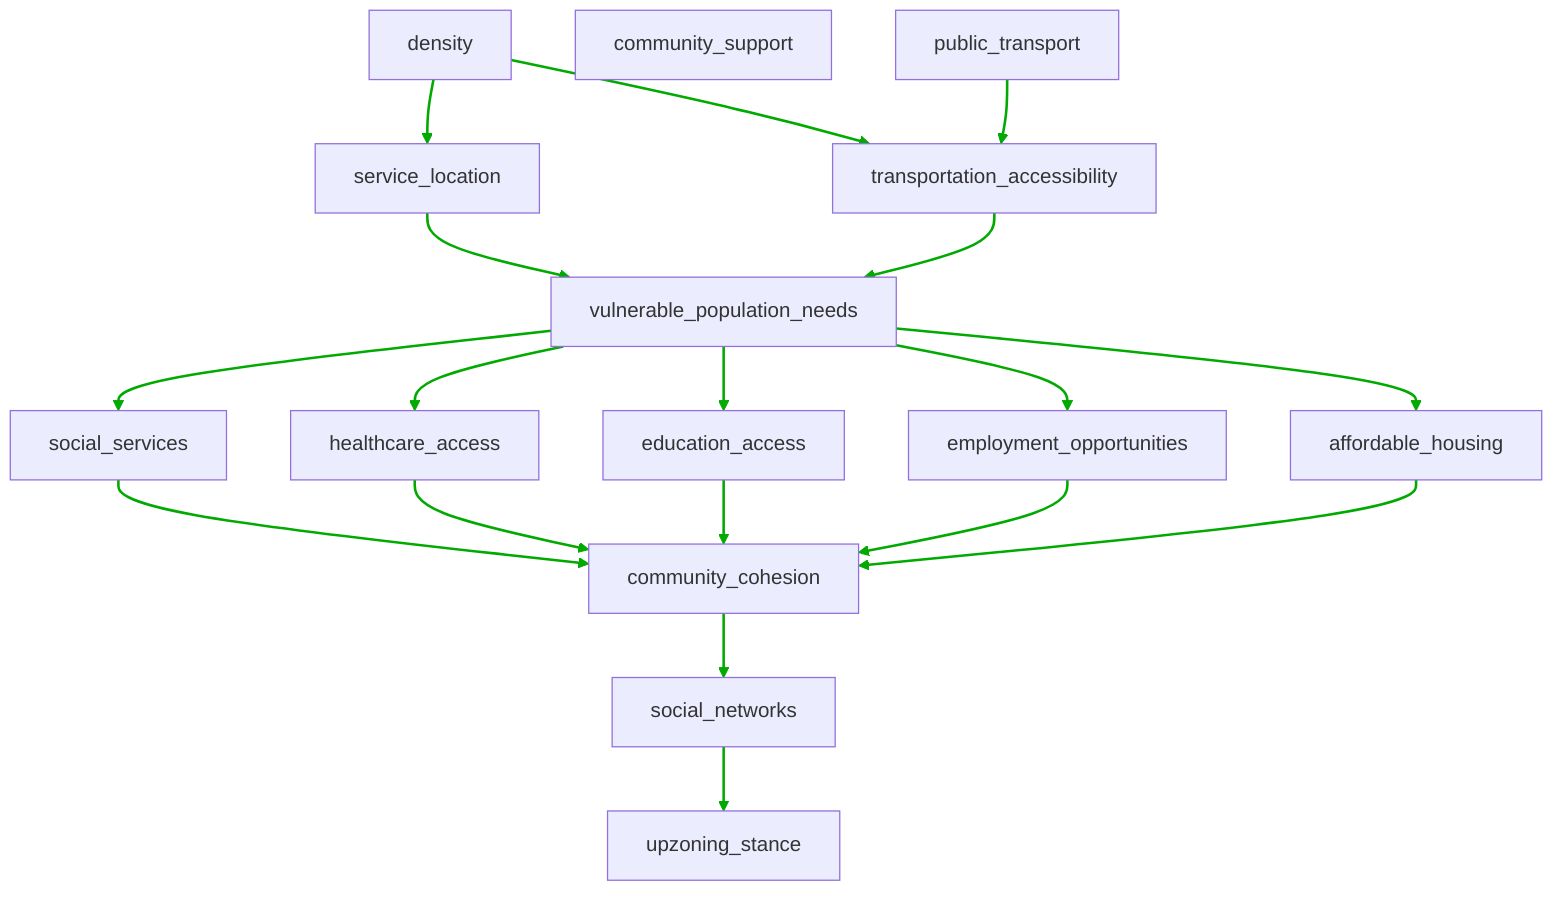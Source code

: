 flowchart TD
n1[density]
n2[service_location]
n3[transportation_accessibility]
n4[community_support]
n5[vulnerable_population_needs]
n6[social_services]
n7[healthcare_access]
n8[education_access]
n9[employment_opportunities]
n10[affordable_housing]
n11[public_transport]
n12[community_cohesion]
n13[social_networks]
n14[upzoning_stance]
n1 --> n2
n1 --> n3
n2 --> n5
n3 --> n5
n5 --> n6
n5 --> n7
n5 --> n8
n5 --> n9
n5 --> n10
n6 --> n12
n7 --> n12
n8 --> n12
n9 --> n12
n10 --> n12
n11 --> n3
n12 --> n13
n13 --> n14
linkStyle 0 stroke:#00AA00,stroke-width:2px
linkStyle 1 stroke:#00AA00,stroke-width:2px
linkStyle 2 stroke:#00AA00,stroke-width:2px
linkStyle 3 stroke:#00AA00,stroke-width:2px
linkStyle 4 stroke:#00AA00,stroke-width:2px
linkStyle 5 stroke:#00AA00,stroke-width:2px
linkStyle 6 stroke:#00AA00,stroke-width:2px
linkStyle 7 stroke:#00AA00,stroke-width:2px
linkStyle 8 stroke:#00AA00,stroke-width:2px
linkStyle 9 stroke:#00AA00,stroke-width:2px
linkStyle 10 stroke:#00AA00,stroke-width:2px
linkStyle 11 stroke:#00AA00,stroke-width:2px
linkStyle 12 stroke:#00AA00,stroke-width:2px
linkStyle 13 stroke:#00AA00,stroke-width:2px
linkStyle 14 stroke:#00AA00,stroke-width:2px
linkStyle 15 stroke:#00AA00,stroke-width:2px
linkStyle 16 stroke:#00AA00,stroke-width:2px